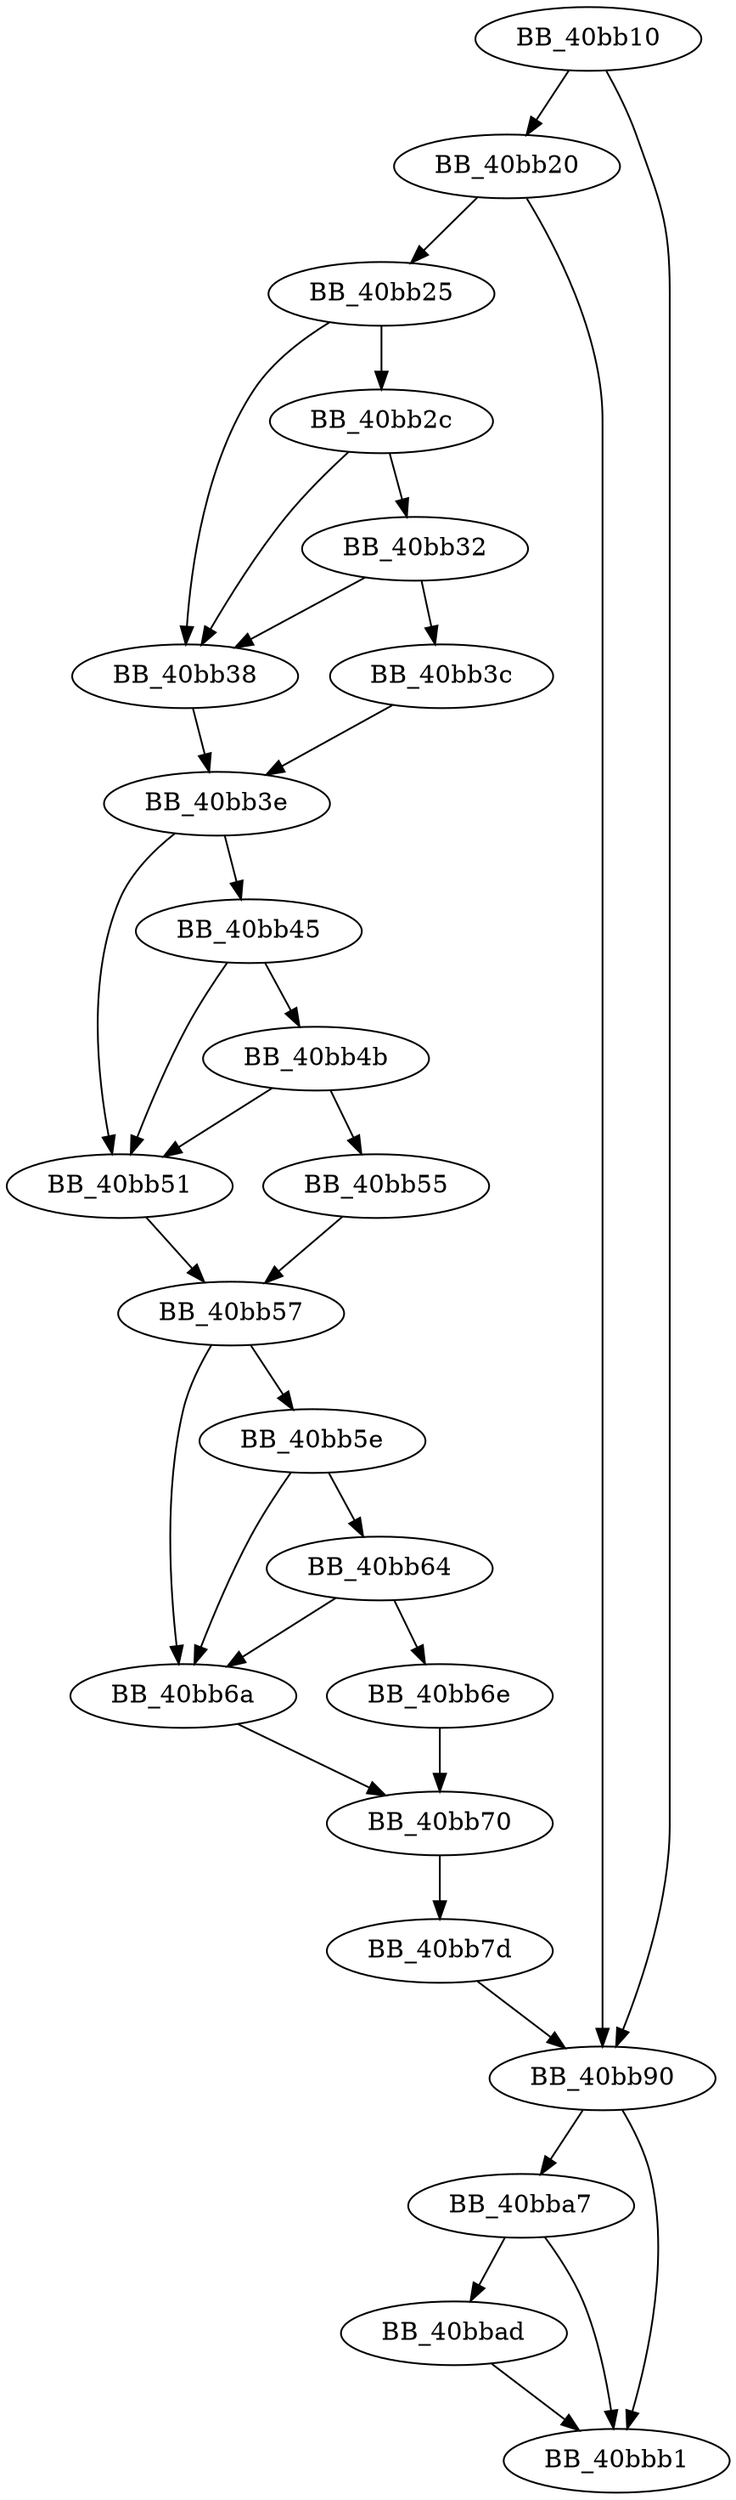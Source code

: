 DiGraph sub_40BB10{
BB_40bb10->BB_40bb20
BB_40bb10->BB_40bb90
BB_40bb20->BB_40bb25
BB_40bb20->BB_40bb90
BB_40bb25->BB_40bb2c
BB_40bb25->BB_40bb38
BB_40bb2c->BB_40bb32
BB_40bb2c->BB_40bb38
BB_40bb32->BB_40bb38
BB_40bb32->BB_40bb3c
BB_40bb38->BB_40bb3e
BB_40bb3c->BB_40bb3e
BB_40bb3e->BB_40bb45
BB_40bb3e->BB_40bb51
BB_40bb45->BB_40bb4b
BB_40bb45->BB_40bb51
BB_40bb4b->BB_40bb51
BB_40bb4b->BB_40bb55
BB_40bb51->BB_40bb57
BB_40bb55->BB_40bb57
BB_40bb57->BB_40bb5e
BB_40bb57->BB_40bb6a
BB_40bb5e->BB_40bb64
BB_40bb5e->BB_40bb6a
BB_40bb64->BB_40bb6a
BB_40bb64->BB_40bb6e
BB_40bb6a->BB_40bb70
BB_40bb6e->BB_40bb70
BB_40bb70->BB_40bb7d
BB_40bb7d->BB_40bb90
BB_40bb90->BB_40bba7
BB_40bb90->BB_40bbb1
BB_40bba7->BB_40bbad
BB_40bba7->BB_40bbb1
BB_40bbad->BB_40bbb1
}
